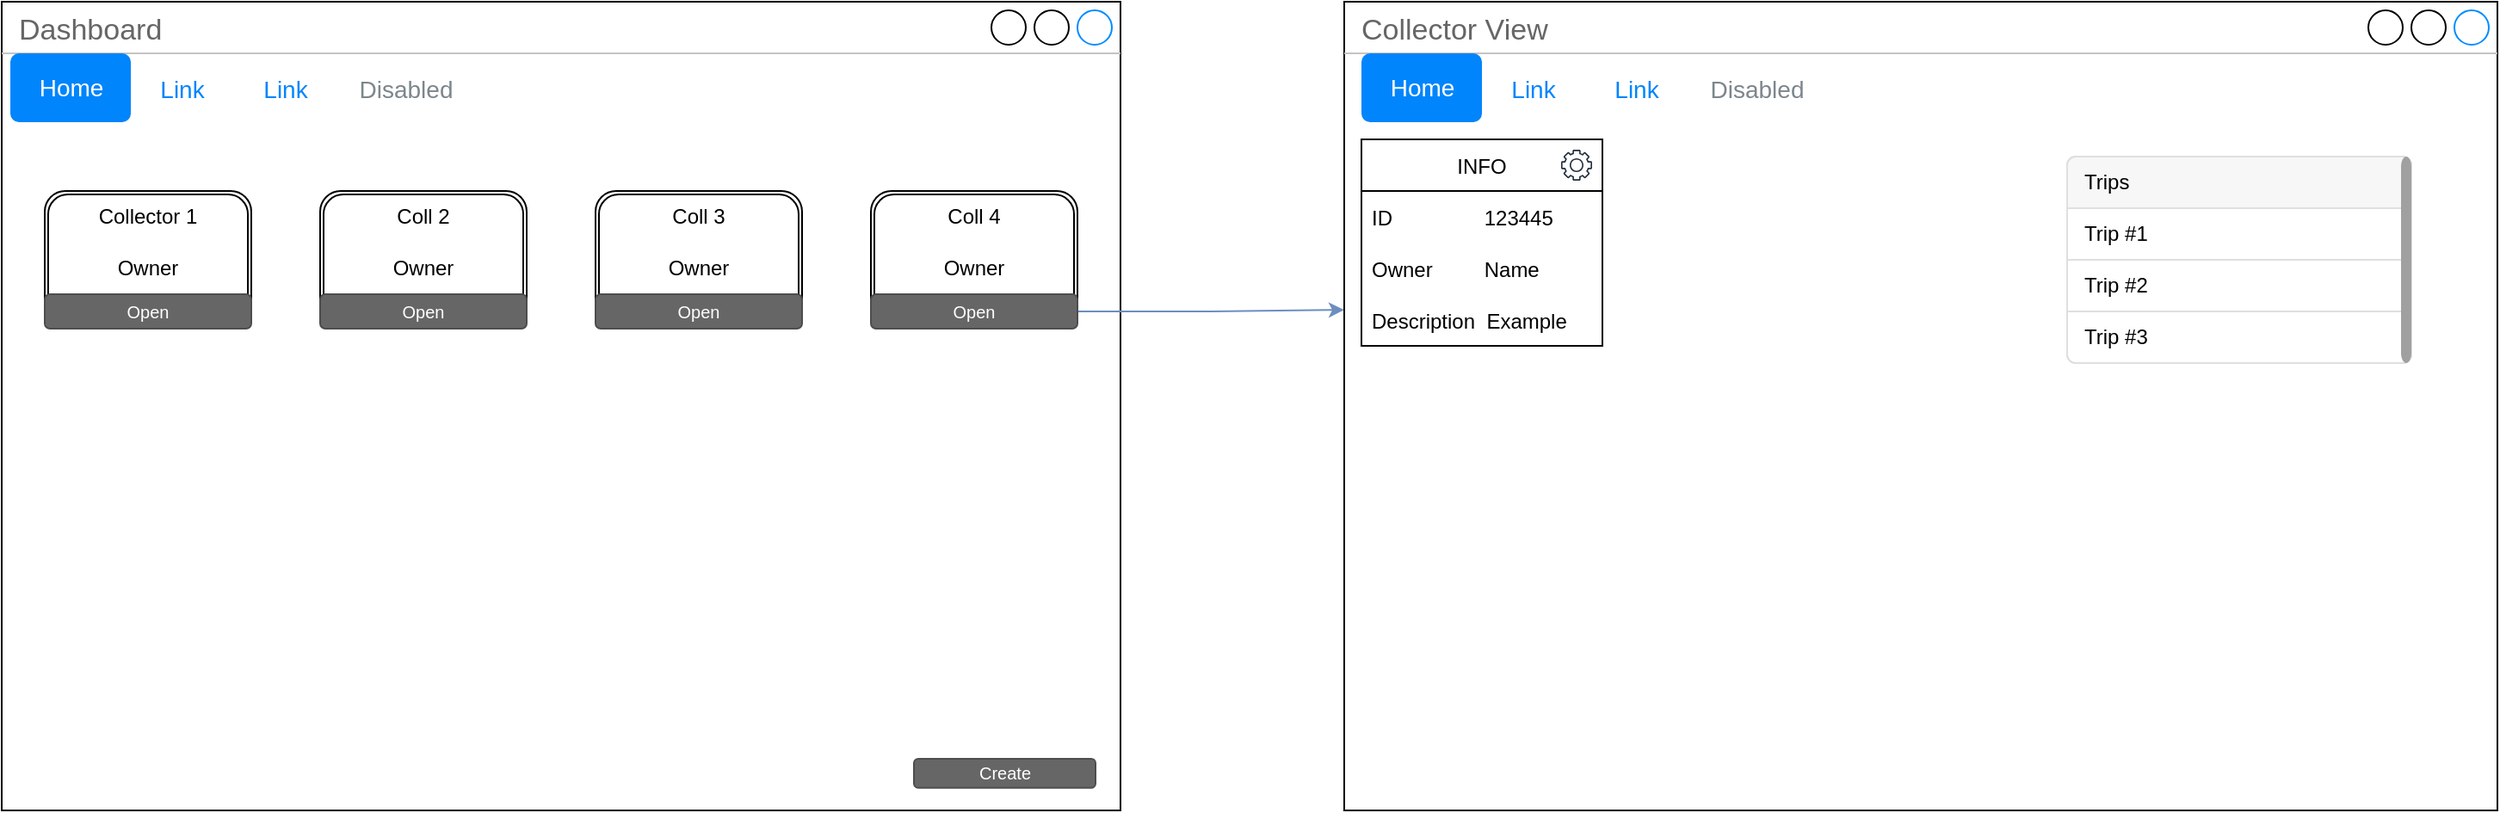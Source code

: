 <mxfile version="15.8.8" type="device"><diagram name="Page-1" id="2cc2dc42-3aac-f2a9-1cec-7a8b7cbee084"><mxGraphModel dx="1673" dy="916" grid="1" gridSize="10" guides="1" tooltips="1" connect="1" arrows="1" fold="1" page="1" pageScale="1" pageWidth="1100" pageHeight="850" background="#ffffff" math="0" shadow="0"><root><mxCell id="0"/><mxCell id="1" parent="0"/><mxCell id="Gxa3cbmV0PQZ6dpw-wVc-1" value="Dashboard&lt;br&gt;" style="strokeWidth=1;shadow=0;dashed=0;align=center;html=1;shape=mxgraph.mockup.containers.window;align=left;verticalAlign=top;spacingLeft=8;strokeColor2=#008cff;strokeColor3=#c4c4c4;fontColor=#666666;mainText=;fontSize=17;labelBackgroundColor=none;" vertex="1" parent="1"><mxGeometry x="20" y="50" width="650" height="470" as="geometry"/></mxCell><mxCell id="Gxa3cbmV0PQZ6dpw-wVc-2" value="" style="shape=ext;double=1;rounded=1;whiteSpace=wrap;html=1;" vertex="1" parent="1"><mxGeometry x="45" y="160" width="120" height="80" as="geometry"/></mxCell><mxCell id="Gxa3cbmV0PQZ6dpw-wVc-3" value="" style="shape=ext;double=1;rounded=1;whiteSpace=wrap;html=1;" vertex="1" parent="1"><mxGeometry x="205" y="160" width="120" height="80" as="geometry"/></mxCell><mxCell id="Gxa3cbmV0PQZ6dpw-wVc-4" value="" style="shape=ext;double=1;rounded=1;whiteSpace=wrap;html=1;" vertex="1" parent="1"><mxGeometry x="365" y="160" width="120" height="80" as="geometry"/></mxCell><mxCell id="Gxa3cbmV0PQZ6dpw-wVc-6" value="" style="shape=ext;double=1;rounded=1;whiteSpace=wrap;html=1;" vertex="1" parent="1"><mxGeometry x="525" y="160" width="120" height="80" as="geometry"/></mxCell><mxCell id="Gxa3cbmV0PQZ6dpw-wVc-7" value="Collector 1" style="text;html=1;strokeColor=none;fillColor=none;align=center;verticalAlign=middle;whiteSpace=wrap;rounded=0;" vertex="1" parent="1"><mxGeometry x="75" y="160" width="60" height="30" as="geometry"/></mxCell><mxCell id="Gxa3cbmV0PQZ6dpw-wVc-8" value="Coll 2" style="text;html=1;strokeColor=none;fillColor=none;align=center;verticalAlign=middle;whiteSpace=wrap;rounded=0;" vertex="1" parent="1"><mxGeometry x="235" y="160" width="60" height="30" as="geometry"/></mxCell><mxCell id="Gxa3cbmV0PQZ6dpw-wVc-9" value="Coll 3" style="text;html=1;strokeColor=none;fillColor=none;align=center;verticalAlign=middle;whiteSpace=wrap;rounded=0;" vertex="1" parent="1"><mxGeometry x="395" y="160" width="60" height="30" as="geometry"/></mxCell><mxCell id="Gxa3cbmV0PQZ6dpw-wVc-10" value="Coll 4" style="text;html=1;strokeColor=none;fillColor=none;align=center;verticalAlign=middle;whiteSpace=wrap;rounded=0;" vertex="1" parent="1"><mxGeometry x="555" y="160" width="60" height="30" as="geometry"/></mxCell><mxCell id="Gxa3cbmV0PQZ6dpw-wVc-11" value="Open" style="rounded=1;html=1;shadow=0;dashed=0;whiteSpace=wrap;fontSize=10;fillColor=#666666;align=center;strokeColor=#4D4D4D;fontColor=#ffffff;" vertex="1" parent="1"><mxGeometry x="205" y="220" width="120" height="20" as="geometry"/></mxCell><mxCell id="Gxa3cbmV0PQZ6dpw-wVc-14" value="Open" style="rounded=1;html=1;shadow=0;dashed=0;whiteSpace=wrap;fontSize=10;fillColor=#666666;align=center;strokeColor=#4D4D4D;fontColor=#ffffff;" vertex="1" parent="1"><mxGeometry x="45" y="220" width="120" height="20" as="geometry"/></mxCell><mxCell id="Gxa3cbmV0PQZ6dpw-wVc-47" style="edgeStyle=orthogonalEdgeStyle;rounded=0;orthogonalLoop=1;jettySize=auto;html=1;exitX=1;exitY=0.5;exitDx=0;exitDy=0;entryX=0;entryY=0.381;entryDx=0;entryDy=0;entryPerimeter=0;fillColor=#dae8fc;strokeColor=#6c8ebf;" edge="1" parent="1" source="Gxa3cbmV0PQZ6dpw-wVc-15" target="Gxa3cbmV0PQZ6dpw-wVc-28"><mxGeometry relative="1" as="geometry"><mxPoint x="800" y="229" as="targetPoint"/></mxGeometry></mxCell><mxCell id="Gxa3cbmV0PQZ6dpw-wVc-15" value="Open" style="rounded=1;html=1;shadow=0;dashed=0;whiteSpace=wrap;fontSize=10;fillColor=#666666;align=center;strokeColor=#4D4D4D;fontColor=#ffffff;" vertex="1" parent="1"><mxGeometry x="525" y="220" width="120" height="20" as="geometry"/></mxCell><mxCell id="Gxa3cbmV0PQZ6dpw-wVc-16" value="Open" style="rounded=1;html=1;shadow=0;dashed=0;whiteSpace=wrap;fontSize=10;fillColor=#666666;align=center;strokeColor=#4D4D4D;fontColor=#ffffff;" vertex="1" parent="1"><mxGeometry x="365" y="220" width="120" height="20" as="geometry"/></mxCell><mxCell id="Gxa3cbmV0PQZ6dpw-wVc-17" value="Owner" style="text;html=1;strokeColor=none;fillColor=none;align=center;verticalAlign=middle;whiteSpace=wrap;rounded=0;" vertex="1" parent="1"><mxGeometry x="75" y="190" width="60" height="30" as="geometry"/></mxCell><mxCell id="Gxa3cbmV0PQZ6dpw-wVc-18" value="Owner" style="text;html=1;strokeColor=none;fillColor=none;align=center;verticalAlign=middle;whiteSpace=wrap;rounded=0;" vertex="1" parent="1"><mxGeometry x="235" y="190" width="60" height="30" as="geometry"/></mxCell><mxCell id="Gxa3cbmV0PQZ6dpw-wVc-19" value="Owner" style="text;html=1;strokeColor=none;fillColor=none;align=center;verticalAlign=middle;whiteSpace=wrap;rounded=0;" vertex="1" parent="1"><mxGeometry x="395" y="190" width="60" height="30" as="geometry"/></mxCell><mxCell id="Gxa3cbmV0PQZ6dpw-wVc-20" value="Owner" style="text;html=1;strokeColor=none;fillColor=none;align=center;verticalAlign=middle;whiteSpace=wrap;rounded=0;" vertex="1" parent="1"><mxGeometry x="555" y="190" width="60" height="30" as="geometry"/></mxCell><mxCell id="Gxa3cbmV0PQZ6dpw-wVc-21" value="Create" style="rounded=1;html=1;shadow=0;dashed=0;whiteSpace=wrap;fontSize=10;fillColor=#666666;align=center;strokeColor=#4D4D4D;fontColor=#ffffff;" vertex="1" parent="1"><mxGeometry x="550" y="490" width="105.5" height="16.88" as="geometry"/></mxCell><mxCell id="Gxa3cbmV0PQZ6dpw-wVc-24" value="Home" style="html=1;shadow=0;dashed=0;shape=mxgraph.bootstrap.rrect;rSize=5;fillColor=#0085FC;strokeColor=none;fontSize=14;fontColor=#ffffff;" vertex="1" parent="1"><mxGeometry x="25" y="80" width="70" height="40" as="geometry"/></mxCell><mxCell id="Gxa3cbmV0PQZ6dpw-wVc-25" value="Link" style="fillColor=none;strokeColor=none;fontSize=14;fontColor=#0085FC;" vertex="1" parent="1"><mxGeometry x="95" y="80" width="60" height="40" as="geometry"/></mxCell><mxCell id="Gxa3cbmV0PQZ6dpw-wVc-26" value="Link" style="fillColor=none;strokeColor=none;fontSize=14;fontColor=#0085FC;" vertex="1" parent="1"><mxGeometry x="155" y="80" width="60" height="40" as="geometry"/></mxCell><mxCell id="Gxa3cbmV0PQZ6dpw-wVc-27" value="Disabled" style="fillColor=none;strokeColor=none;fontSize=14;fontColor=#7D868C;" vertex="1" parent="1"><mxGeometry x="215" y="80" width="80" height="40" as="geometry"/></mxCell><mxCell id="Gxa3cbmV0PQZ6dpw-wVc-28" value="Collector View" style="strokeWidth=1;shadow=0;dashed=0;align=center;html=1;shape=mxgraph.mockup.containers.window;align=left;verticalAlign=top;spacingLeft=8;strokeColor2=#008cff;strokeColor3=#c4c4c4;fontColor=#666666;mainText=;fontSize=17;labelBackgroundColor=none;" vertex="1" parent="1"><mxGeometry x="800" y="50" width="670" height="470" as="geometry"/></mxCell><mxCell id="Gxa3cbmV0PQZ6dpw-wVc-29" value="Home" style="html=1;shadow=0;dashed=0;shape=mxgraph.bootstrap.rrect;rSize=5;fillColor=#0085FC;strokeColor=none;fontSize=14;fontColor=#ffffff;" vertex="1" parent="1"><mxGeometry x="810" y="80" width="70" height="40" as="geometry"/></mxCell><mxCell id="Gxa3cbmV0PQZ6dpw-wVc-30" value="Link" style="fillColor=none;strokeColor=none;fontSize=14;fontColor=#0085FC;" vertex="1" parent="1"><mxGeometry x="880" y="80" width="60" height="40" as="geometry"/></mxCell><mxCell id="Gxa3cbmV0PQZ6dpw-wVc-31" value="Link" style="fillColor=none;strokeColor=none;fontSize=14;fontColor=#0085FC;" vertex="1" parent="1"><mxGeometry x="940" y="80" width="60" height="40" as="geometry"/></mxCell><mxCell id="Gxa3cbmV0PQZ6dpw-wVc-32" value="Disabled" style="fillColor=none;strokeColor=none;fontSize=14;fontColor=#7D868C;" vertex="1" parent="1"><mxGeometry x="1000" y="80" width="80" height="40" as="geometry"/></mxCell><mxCell id="Gxa3cbmV0PQZ6dpw-wVc-33" value="" style="html=1;shadow=0;dashed=0;shape=mxgraph.bootstrap.rrect;rSize=5;strokeColor=#DFDFDF;html=1;whiteSpace=wrap;fillColor=#FFFFFF;fontColor=#000000;" vertex="1" parent="1"><mxGeometry x="1220" y="140" width="200" height="120" as="geometry"/></mxCell><mxCell id="Gxa3cbmV0PQZ6dpw-wVc-34" value="Trips" style="html=1;shadow=0;dashed=0;shape=mxgraph.bootstrap.topButton;strokeColor=inherit;fillColor=#F7F7F7;rSize=5;perimeter=none;whiteSpace=wrap;resizeWidth=1;align=left;spacing=10;" vertex="1" parent="Gxa3cbmV0PQZ6dpw-wVc-33"><mxGeometry width="200" height="30" relative="1" as="geometry"/></mxCell><mxCell id="Gxa3cbmV0PQZ6dpw-wVc-35" value="Trip #1" style="strokeColor=inherit;fillColor=inherit;gradientColor=inherit;fontColor=inherit;html=1;shadow=0;dashed=0;perimeter=none;whiteSpace=wrap;resizeWidth=1;align=left;spacing=10;" vertex="1" parent="Gxa3cbmV0PQZ6dpw-wVc-33"><mxGeometry width="200" height="30" relative="1" as="geometry"><mxPoint y="30" as="offset"/></mxGeometry></mxCell><mxCell id="Gxa3cbmV0PQZ6dpw-wVc-36" value="Trip #2" style="strokeColor=inherit;fillColor=inherit;gradientColor=inherit;fontColor=inherit;html=1;shadow=0;dashed=0;perimeter=none;whiteSpace=wrap;resizeWidth=1;align=left;spacing=10;" vertex="1" parent="Gxa3cbmV0PQZ6dpw-wVc-33"><mxGeometry width="200" height="30" relative="1" as="geometry"><mxPoint y="60" as="offset"/></mxGeometry></mxCell><mxCell id="Gxa3cbmV0PQZ6dpw-wVc-37" value="Trip #3" style="strokeColor=inherit;fillColor=inherit;gradientColor=inherit;fontColor=inherit;html=1;shadow=0;dashed=0;shape=mxgraph.bootstrap.bottomButton;rSize=5;perimeter=none;whiteSpace=wrap;resizeWidth=1;resizeHeight=0;align=left;spacing=10;" vertex="1" parent="Gxa3cbmV0PQZ6dpw-wVc-33"><mxGeometry y="1" width="200" height="30" relative="1" as="geometry"><mxPoint y="-30" as="offset"/></mxGeometry></mxCell><mxCell id="Gxa3cbmV0PQZ6dpw-wVc-44" value="" style="html=1;verticalLabelPosition=bottom;labelBackgroundColor=#ffffff;verticalAlign=top;shadow=0;dashed=0;strokeWidth=2;shape=mxgraph.ios7.misc.scroll_(vertical);fillColor=#a0a0a0;" vertex="1" parent="Gxa3cbmV0PQZ6dpw-wVc-33"><mxGeometry x="194" width="6" height="120" as="geometry"/></mxCell><mxCell id="Gxa3cbmV0PQZ6dpw-wVc-40" value="INFO" style="swimlane;fontStyle=0;childLayout=stackLayout;horizontal=1;startSize=30;horizontalStack=0;resizeParent=1;resizeParentMax=0;resizeLast=0;collapsible=1;marginBottom=0;" vertex="1" parent="1"><mxGeometry x="810" y="130" width="140" height="120" as="geometry"/></mxCell><mxCell id="Gxa3cbmV0PQZ6dpw-wVc-41" value="ID                123445" style="text;strokeColor=none;fillColor=none;align=left;verticalAlign=middle;spacingLeft=4;spacingRight=4;overflow=hidden;points=[[0,0.5],[1,0.5]];portConstraint=eastwest;rotatable=0;" vertex="1" parent="Gxa3cbmV0PQZ6dpw-wVc-40"><mxGeometry y="30" width="140" height="30" as="geometry"/></mxCell><mxCell id="Gxa3cbmV0PQZ6dpw-wVc-42" value="Owner         Name" style="text;strokeColor=none;fillColor=none;align=left;verticalAlign=middle;spacingLeft=4;spacingRight=4;overflow=hidden;points=[[0,0.5],[1,0.5]];portConstraint=eastwest;rotatable=0;" vertex="1" parent="Gxa3cbmV0PQZ6dpw-wVc-40"><mxGeometry y="60" width="140" height="30" as="geometry"/></mxCell><mxCell id="Gxa3cbmV0PQZ6dpw-wVc-43" value="Description  Example" style="text;strokeColor=none;fillColor=none;align=left;verticalAlign=middle;spacingLeft=4;spacingRight=4;overflow=hidden;points=[[0,0.5],[1,0.5]];portConstraint=eastwest;rotatable=0;" vertex="1" parent="Gxa3cbmV0PQZ6dpw-wVc-40"><mxGeometry y="90" width="140" height="30" as="geometry"/></mxCell><mxCell id="Gxa3cbmV0PQZ6dpw-wVc-45" value="" style="sketch=0;outlineConnect=0;fontColor=#232F3E;gradientColor=none;fillColor=#232F3D;strokeColor=none;dashed=0;verticalLabelPosition=bottom;verticalAlign=top;align=center;html=1;fontSize=12;fontStyle=0;aspect=fixed;pointerEvents=1;shape=mxgraph.aws4.gear;" vertex="1" parent="1"><mxGeometry x="926" y="136" width="18" height="18" as="geometry"/></mxCell></root></mxGraphModel></diagram></mxfile>